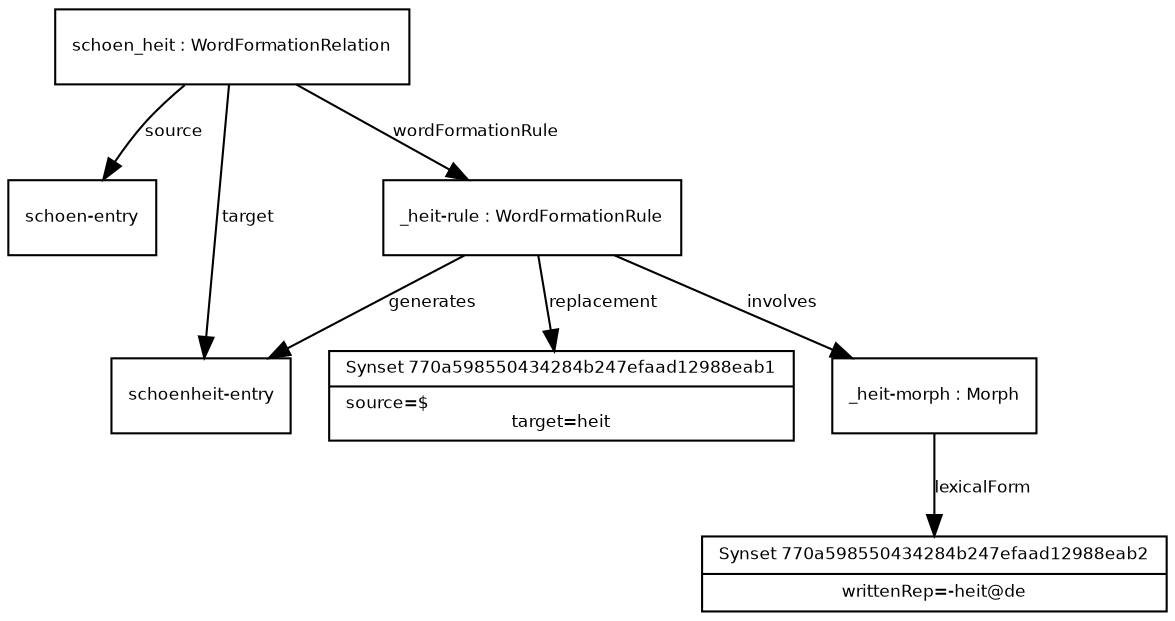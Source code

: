 digraph G {
  fontname = "Bitstream Vera Sans"
    fontsize = 8

    node [
      fontname = "Bitstream Vera Sans"
      fontsize = 8
      shape = "record"
    ]

    edge [
      fontname = "Bitstream Vera Sans"
      fontsize = 8
    ]
 
schoenentry [ label="{schoen-entry}" ]
schoen_heit -> schoenentry [ label="source" ] 
schoenheitentry [ label="{schoenheit-entry}" ]
schoen_heit -> schoenheitentry [ label="target" ] 
Synset770a598550434284b247efaad12988eab1 [ label="{Synset 770a598550434284b247efaad12988eab1|source=$\ltarget=heit}" ]
_heitrule -> Synset770a598550434284b247efaad12988eab1 [ label="replacement" ] 
Synset770a598550434284b247efaad12988eab2 [ label="{Synset 770a598550434284b247efaad12988eab2|writtenRep=-heit@de}" ]
_heitmorph -> Synset770a598550434284b247efaad12988eab2 [ label="lexicalForm" ] 
_heitmorph [ label="{_heit-morph : Morph}" ]
_heitrule -> _heitmorph [ label="involves" ] 
_heitrule -> schoenheitentry [ label="generates" ] 
_heitrule [ label="{_heit-rule : WordFormationRule}" ]
schoen_heit -> _heitrule [ label="wordFormationRule" ] 
schoen_heit [ label="{schoen_heit : WordFormationRelation}" ]
}

